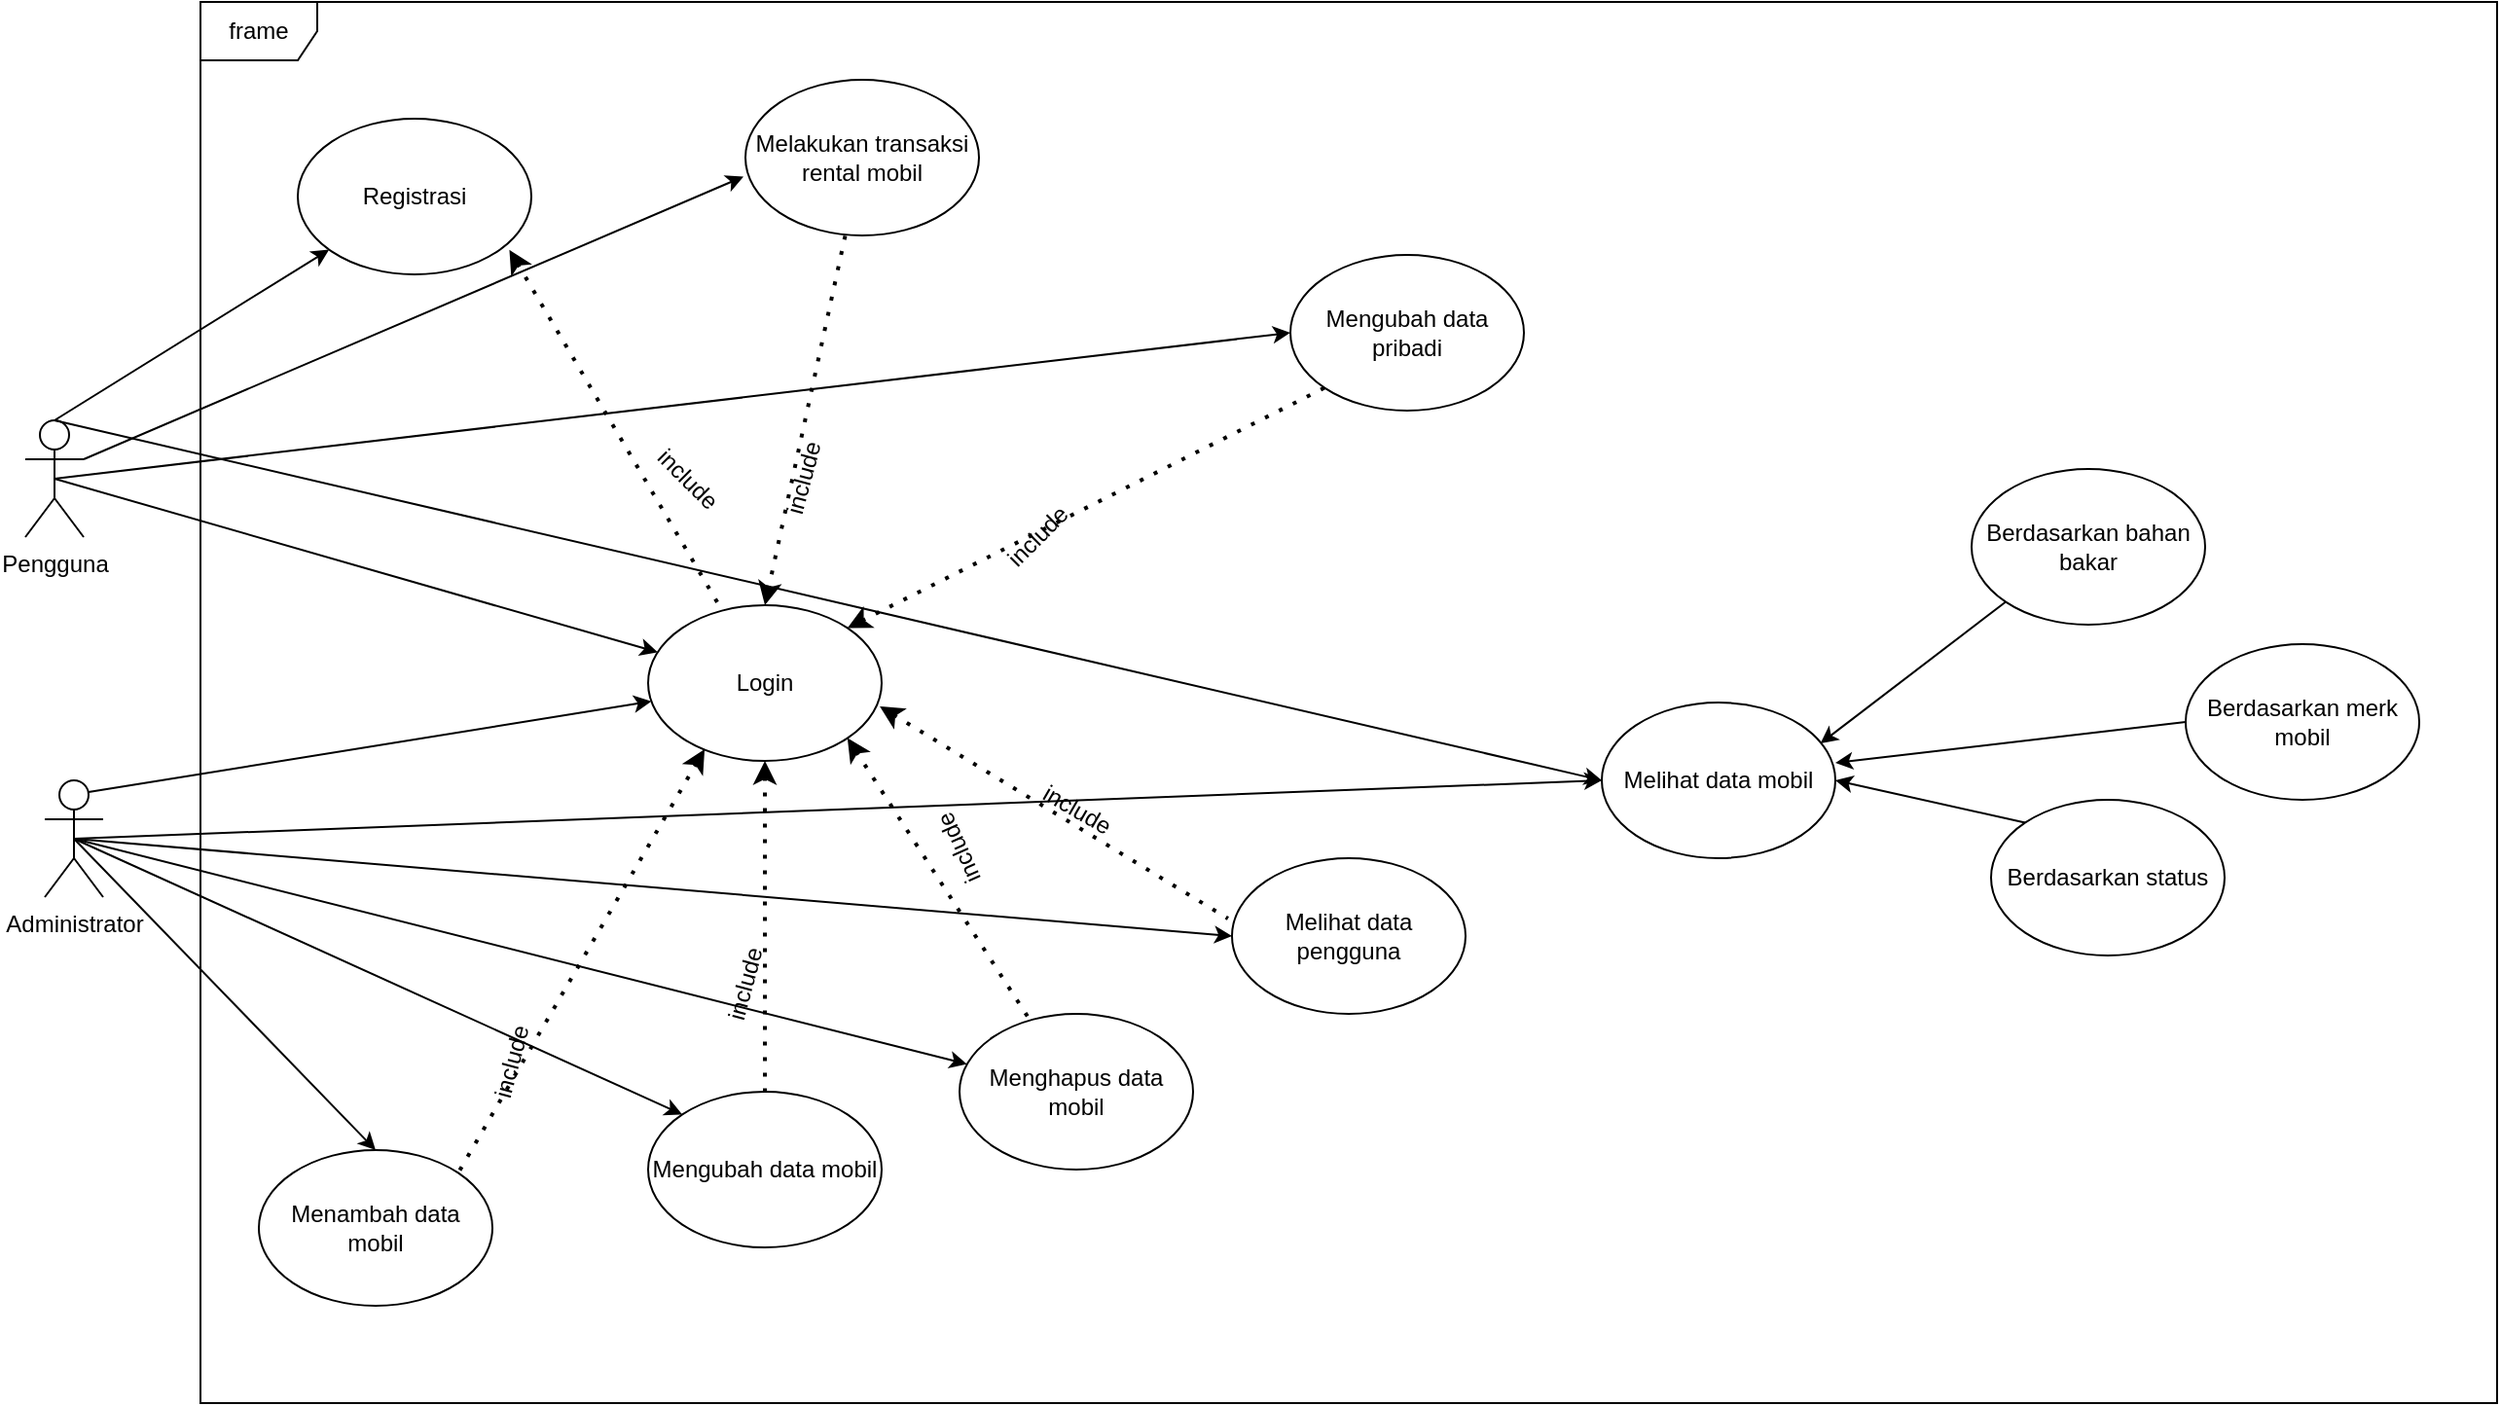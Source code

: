 <mxfile version="20.5.1" type="github">
  <diagram id="B251NugsWzoPd4SDN37e" name="Halaman-1">
    <mxGraphModel dx="1736" dy="2694" grid="1" gridSize="10" guides="1" tooltips="1" connect="1" arrows="1" fold="1" page="1" pageScale="1" pageWidth="2336" pageHeight="1654" math="0" shadow="0">
      <root>
        <mxCell id="0" />
        <mxCell id="1" parent="0" />
        <mxCell id="0clVsL5dOq3qMBQrPElE-1" value="Pengguna" style="shape=umlActor;verticalLabelPosition=bottom;verticalAlign=top;html=1;outlineConnect=0;" vertex="1" parent="1">
          <mxGeometry x="310" y="205" width="30" height="60" as="geometry" />
        </mxCell>
        <mxCell id="0clVsL5dOq3qMBQrPElE-2" value="Administrator" style="shape=umlActor;verticalLabelPosition=bottom;verticalAlign=top;html=1;outlineConnect=0;" vertex="1" parent="1">
          <mxGeometry x="320" y="390" width="30" height="60" as="geometry" />
        </mxCell>
        <mxCell id="0clVsL5dOq3qMBQrPElE-3" value="Login" style="ellipse;whiteSpace=wrap;html=1;" vertex="1" parent="1">
          <mxGeometry x="630" y="300" width="120" height="80" as="geometry" />
        </mxCell>
        <mxCell id="0clVsL5dOq3qMBQrPElE-4" value="Registrasi" style="ellipse;whiteSpace=wrap;html=1;" vertex="1" parent="1">
          <mxGeometry x="450" y="50" width="120" height="80" as="geometry" />
        </mxCell>
        <mxCell id="0clVsL5dOq3qMBQrPElE-5" value="Melakukan transaksi rental mobil" style="ellipse;whiteSpace=wrap;html=1;" vertex="1" parent="1">
          <mxGeometry x="680" y="30" width="120" height="80" as="geometry" />
        </mxCell>
        <mxCell id="0clVsL5dOq3qMBQrPElE-6" value="Mengubah data mobil" style="ellipse;whiteSpace=wrap;html=1;" vertex="1" parent="1">
          <mxGeometry x="630" y="550" width="120" height="80" as="geometry" />
        </mxCell>
        <mxCell id="0clVsL5dOq3qMBQrPElE-7" value="Mengubah data pribadi" style="ellipse;whiteSpace=wrap;html=1;" vertex="1" parent="1">
          <mxGeometry x="960" y="120" width="120" height="80" as="geometry" />
        </mxCell>
        <mxCell id="0clVsL5dOq3qMBQrPElE-8" value="Menambah data mobil" style="ellipse;whiteSpace=wrap;html=1;" vertex="1" parent="1">
          <mxGeometry x="430" y="580" width="120" height="80" as="geometry" />
        </mxCell>
        <mxCell id="0clVsL5dOq3qMBQrPElE-9" value="Melihat data mobil" style="ellipse;whiteSpace=wrap;html=1;" vertex="1" parent="1">
          <mxGeometry x="1120" y="350" width="120" height="80" as="geometry" />
        </mxCell>
        <mxCell id="0clVsL5dOq3qMBQrPElE-10" value="Berdasarkan status" style="ellipse;whiteSpace=wrap;html=1;" vertex="1" parent="1">
          <mxGeometry x="1320" y="400" width="120" height="80" as="geometry" />
        </mxCell>
        <mxCell id="0clVsL5dOq3qMBQrPElE-11" value="Berdasarkan bahan bakar" style="ellipse;whiteSpace=wrap;html=1;" vertex="1" parent="1">
          <mxGeometry x="1310" y="230" width="120" height="80" as="geometry" />
        </mxCell>
        <mxCell id="0clVsL5dOq3qMBQrPElE-12" value="Menghapus data mobil" style="ellipse;whiteSpace=wrap;html=1;" vertex="1" parent="1">
          <mxGeometry x="790" y="510" width="120" height="80" as="geometry" />
        </mxCell>
        <mxCell id="0clVsL5dOq3qMBQrPElE-13" value="Melihat data pengguna" style="ellipse;whiteSpace=wrap;html=1;" vertex="1" parent="1">
          <mxGeometry x="930" y="430" width="120" height="80" as="geometry" />
        </mxCell>
        <mxCell id="0clVsL5dOq3qMBQrPElE-14" value="" style="endArrow=classic;html=1;rounded=0;exitX=0.5;exitY=0.5;exitDx=0;exitDy=0;exitPerimeter=0;" edge="1" parent="1" source="0clVsL5dOq3qMBQrPElE-1" target="0clVsL5dOq3qMBQrPElE-3">
          <mxGeometry width="50" height="50" relative="1" as="geometry">
            <mxPoint x="490" y="260" as="sourcePoint" />
            <mxPoint x="640" y="330" as="targetPoint" />
          </mxGeometry>
        </mxCell>
        <mxCell id="0clVsL5dOq3qMBQrPElE-15" value="" style="endArrow=classic;html=1;rounded=0;exitX=0.75;exitY=0.1;exitDx=0;exitDy=0;exitPerimeter=0;" edge="1" parent="1" source="0clVsL5dOq3qMBQrPElE-2" target="0clVsL5dOq3qMBQrPElE-3">
          <mxGeometry width="50" height="50" relative="1" as="geometry">
            <mxPoint x="420" y="390" as="sourcePoint" />
            <mxPoint x="620" y="400" as="targetPoint" />
          </mxGeometry>
        </mxCell>
        <mxCell id="0clVsL5dOq3qMBQrPElE-16" value="" style="endArrow=classic;html=1;rounded=0;entryX=-0.008;entryY=0.622;entryDx=0;entryDy=0;entryPerimeter=0;exitX=1;exitY=0.333;exitDx=0;exitDy=0;exitPerimeter=0;" edge="1" parent="1" source="0clVsL5dOq3qMBQrPElE-1" target="0clVsL5dOq3qMBQrPElE-5">
          <mxGeometry width="50" height="50" relative="1" as="geometry">
            <mxPoint x="480" y="220" as="sourcePoint" />
            <mxPoint x="670" y="90" as="targetPoint" />
          </mxGeometry>
        </mxCell>
        <mxCell id="0clVsL5dOq3qMBQrPElE-17" value="" style="endArrow=none;dashed=1;html=1;dashPattern=1 3;strokeWidth=2;rounded=0;startArrow=classic;startFill=1;exitX=0.5;exitY=0;exitDx=0;exitDy=0;" edge="1" parent="1" source="0clVsL5dOq3qMBQrPElE-3" target="0clVsL5dOq3qMBQrPElE-5">
          <mxGeometry width="50" height="50" relative="1" as="geometry">
            <mxPoint x="690" y="345" as="sourcePoint" />
            <mxPoint x="720" y="135" as="targetPoint" />
          </mxGeometry>
        </mxCell>
        <mxCell id="0clVsL5dOq3qMBQrPElE-18" value="include" style="text;html=1;resizable=0;autosize=1;align=center;verticalAlign=middle;points=[];fillColor=none;strokeColor=none;rounded=0;rotation=-75;" vertex="1" parent="1">
          <mxGeometry x="680" y="220" width="60" height="30" as="geometry" />
        </mxCell>
        <mxCell id="0clVsL5dOq3qMBQrPElE-19" value="" style="endArrow=classic;html=1;rounded=0;exitX=0.5;exitY=0;exitDx=0;exitDy=0;exitPerimeter=0;" edge="1" parent="1" source="0clVsL5dOq3qMBQrPElE-1" target="0clVsL5dOq3qMBQrPElE-4">
          <mxGeometry width="50" height="50" relative="1" as="geometry">
            <mxPoint x="455" y="260" as="sourcePoint" />
            <mxPoint x="654.524" y="363.907" as="targetPoint" />
          </mxGeometry>
        </mxCell>
        <mxCell id="0clVsL5dOq3qMBQrPElE-20" value="" style="endArrow=none;dashed=1;html=1;dashPattern=1 3;strokeWidth=2;rounded=0;startArrow=classic;startFill=1;exitX=0.906;exitY=0.842;exitDx=0;exitDy=0;exitPerimeter=0;" edge="1" parent="1" source="0clVsL5dOq3qMBQrPElE-4" target="0clVsL5dOq3qMBQrPElE-3">
          <mxGeometry width="50" height="50" relative="1" as="geometry">
            <mxPoint x="710" y="340" as="sourcePoint" />
            <mxPoint x="740" y="130" as="targetPoint" />
          </mxGeometry>
        </mxCell>
        <mxCell id="0clVsL5dOq3qMBQrPElE-21" value="include" style="text;html=1;resizable=0;autosize=1;align=center;verticalAlign=middle;points=[];fillColor=none;strokeColor=none;rounded=0;rotation=45;" vertex="1" parent="1">
          <mxGeometry x="620" y="220" width="60" height="30" as="geometry" />
        </mxCell>
        <mxCell id="0clVsL5dOq3qMBQrPElE-22" value="" style="endArrow=classic;html=1;rounded=0;exitX=0.5;exitY=0.5;exitDx=0;exitDy=0;exitPerimeter=0;entryX=0;entryY=0;entryDx=0;entryDy=0;" edge="1" parent="1" source="0clVsL5dOq3qMBQrPElE-2" target="0clVsL5dOq3qMBQrPElE-6">
          <mxGeometry width="50" height="50" relative="1" as="geometry">
            <mxPoint x="440" y="430" as="sourcePoint" />
            <mxPoint x="641.537" y="398.994" as="targetPoint" />
          </mxGeometry>
        </mxCell>
        <mxCell id="0clVsL5dOq3qMBQrPElE-23" value="" style="endArrow=classic;html=1;rounded=0;entryX=0;entryY=0.5;entryDx=0;entryDy=0;exitX=0.5;exitY=0;exitDx=0;exitDy=0;exitPerimeter=0;" edge="1" parent="1" source="0clVsL5dOq3qMBQrPElE-1" target="0clVsL5dOq3qMBQrPElE-9">
          <mxGeometry width="50" height="50" relative="1" as="geometry">
            <mxPoint x="460" y="230" as="sourcePoint" />
            <mxPoint x="689.04" y="89.76" as="targetPoint" />
          </mxGeometry>
        </mxCell>
        <mxCell id="0clVsL5dOq3qMBQrPElE-24" value="" style="endArrow=classic;html=1;rounded=0;entryX=0.936;entryY=0.263;entryDx=0;entryDy=0;entryPerimeter=0;exitX=0;exitY=1;exitDx=0;exitDy=0;" edge="1" parent="1" source="0clVsL5dOq3qMBQrPElE-11" target="0clVsL5dOq3qMBQrPElE-9">
          <mxGeometry width="50" height="50" relative="1" as="geometry">
            <mxPoint x="470" y="240" as="sourcePoint" />
            <mxPoint x="1130" y="400" as="targetPoint" />
          </mxGeometry>
        </mxCell>
        <mxCell id="0clVsL5dOq3qMBQrPElE-25" value="" style="endArrow=classic;html=1;rounded=0;entryX=1;entryY=0.5;entryDx=0;entryDy=0;exitX=0;exitY=0;exitDx=0;exitDy=0;" edge="1" parent="1" source="0clVsL5dOq3qMBQrPElE-10" target="0clVsL5dOq3qMBQrPElE-9">
          <mxGeometry width="50" height="50" relative="1" as="geometry">
            <mxPoint x="1337.574" y="308.284" as="sourcePoint" />
            <mxPoint x="1242.32" y="381.04" as="targetPoint" />
          </mxGeometry>
        </mxCell>
        <mxCell id="0clVsL5dOq3qMBQrPElE-26" value="" style="endArrow=none;dashed=1;html=1;dashPattern=1 3;strokeWidth=2;rounded=0;startArrow=classic;startFill=1;entryX=0.5;entryY=0;entryDx=0;entryDy=0;exitX=0.5;exitY=1;exitDx=0;exitDy=0;" edge="1" parent="1" source="0clVsL5dOq3qMBQrPElE-3" target="0clVsL5dOq3qMBQrPElE-6">
          <mxGeometry width="50" height="50" relative="1" as="geometry">
            <mxPoint x="680" y="430" as="sourcePoint" />
            <mxPoint x="681.026" y="352.053" as="targetPoint" />
          </mxGeometry>
        </mxCell>
        <mxCell id="0clVsL5dOq3qMBQrPElE-27" value="include" style="text;html=1;resizable=0;autosize=1;align=center;verticalAlign=middle;points=[];fillColor=none;strokeColor=none;rounded=0;rotation=-75;" vertex="1" parent="1">
          <mxGeometry x="650" y="480" width="60" height="30" as="geometry" />
        </mxCell>
        <mxCell id="0clVsL5dOq3qMBQrPElE-29" value="" style="endArrow=classic;html=1;rounded=0;entryX=0;entryY=0.5;entryDx=0;entryDy=0;exitX=0.5;exitY=0.5;exitDx=0;exitDy=0;exitPerimeter=0;" edge="1" parent="1" source="0clVsL5dOq3qMBQrPElE-1" target="0clVsL5dOq3qMBQrPElE-7">
          <mxGeometry width="50" height="50" relative="1" as="geometry">
            <mxPoint x="460" y="230" as="sourcePoint" />
            <mxPoint x="1130" y="400" as="targetPoint" />
          </mxGeometry>
        </mxCell>
        <mxCell id="0clVsL5dOq3qMBQrPElE-30" value="" style="endArrow=none;dashed=1;html=1;dashPattern=1 3;strokeWidth=2;rounded=0;startArrow=classic;startFill=1;exitX=1;exitY=0;exitDx=0;exitDy=0;entryX=0;entryY=1;entryDx=0;entryDy=0;" edge="1" parent="1" source="0clVsL5dOq3qMBQrPElE-3" target="0clVsL5dOq3qMBQrPElE-7">
          <mxGeometry width="50" height="50" relative="1" as="geometry">
            <mxPoint x="568.72" y="127.36" as="sourcePoint" />
            <mxPoint x="681.026" y="352.053" as="targetPoint" />
          </mxGeometry>
        </mxCell>
        <mxCell id="0clVsL5dOq3qMBQrPElE-32" value="include" style="text;html=1;resizable=0;autosize=1;align=center;verticalAlign=middle;points=[];fillColor=none;strokeColor=none;rounded=0;rotation=-45;" vertex="1" parent="1">
          <mxGeometry x="800" y="250" width="60" height="30" as="geometry" />
        </mxCell>
        <mxCell id="0clVsL5dOq3qMBQrPElE-33" value="" style="endArrow=classic;html=1;rounded=0;entryX=0.5;entryY=0;entryDx=0;entryDy=0;exitX=0.5;exitY=0.5;exitDx=0;exitDy=0;exitPerimeter=0;" edge="1" parent="1" source="0clVsL5dOq3qMBQrPElE-2" target="0clVsL5dOq3qMBQrPElE-8">
          <mxGeometry width="50" height="50" relative="1" as="geometry">
            <mxPoint x="420" y="390" as="sourcePoint" />
            <mxPoint x="657.574" y="571.716" as="targetPoint" />
          </mxGeometry>
        </mxCell>
        <mxCell id="0clVsL5dOq3qMBQrPElE-34" value="include" style="text;html=1;resizable=0;autosize=1;align=center;verticalAlign=middle;points=[];fillColor=none;strokeColor=none;rounded=0;rotation=-75;" vertex="1" parent="1">
          <mxGeometry x="530" y="520" width="60" height="30" as="geometry" />
        </mxCell>
        <mxCell id="0clVsL5dOq3qMBQrPElE-35" value="" style="endArrow=none;dashed=1;html=1;dashPattern=1 3;strokeWidth=2;rounded=0;startArrow=classic;startFill=1;entryX=1;entryY=0;entryDx=0;entryDy=0;exitX=0.242;exitY=0.925;exitDx=0;exitDy=0;exitPerimeter=0;" edge="1" parent="1" source="0clVsL5dOq3qMBQrPElE-3" target="0clVsL5dOq3qMBQrPElE-8">
          <mxGeometry width="50" height="50" relative="1" as="geometry">
            <mxPoint x="700" y="430" as="sourcePoint" />
            <mxPoint x="700" y="560" as="targetPoint" />
          </mxGeometry>
        </mxCell>
        <mxCell id="0clVsL5dOq3qMBQrPElE-36" value="Berdasarkan merk mobil" style="ellipse;whiteSpace=wrap;html=1;" vertex="1" parent="1">
          <mxGeometry x="1420" y="320" width="120" height="80" as="geometry" />
        </mxCell>
        <mxCell id="0clVsL5dOq3qMBQrPElE-37" value="" style="endArrow=classic;html=1;rounded=0;exitX=0;exitY=0.5;exitDx=0;exitDy=0;" edge="1" parent="1" source="0clVsL5dOq3qMBQrPElE-36">
          <mxGeometry width="50" height="50" relative="1" as="geometry">
            <mxPoint x="1337.574" y="308.284" as="sourcePoint" />
            <mxPoint x="1240" y="381" as="targetPoint" />
          </mxGeometry>
        </mxCell>
        <mxCell id="0clVsL5dOq3qMBQrPElE-38" value="" style="endArrow=classic;html=1;rounded=0;exitX=0.5;exitY=0.5;exitDx=0;exitDy=0;exitPerimeter=0;" edge="1" parent="1" source="0clVsL5dOq3qMBQrPElE-2" target="0clVsL5dOq3qMBQrPElE-12">
          <mxGeometry width="50" height="50" relative="1" as="geometry">
            <mxPoint x="425" y="400" as="sourcePoint" />
            <mxPoint x="657.574" y="571.716" as="targetPoint" />
          </mxGeometry>
        </mxCell>
        <mxCell id="0clVsL5dOq3qMBQrPElE-39" value="include" style="text;html=1;resizable=0;autosize=1;align=center;verticalAlign=middle;points=[];fillColor=none;strokeColor=none;rounded=0;rotation=-114;" vertex="1" parent="1">
          <mxGeometry x="760" y="410" width="60" height="30" as="geometry" />
        </mxCell>
        <mxCell id="0clVsL5dOq3qMBQrPElE-40" value="" style="endArrow=none;dashed=1;html=1;dashPattern=1 3;strokeWidth=2;rounded=0;startArrow=classic;startFill=1;exitX=1;exitY=1;exitDx=0;exitDy=0;" edge="1" parent="1" source="0clVsL5dOq3qMBQrPElE-3" target="0clVsL5dOq3qMBQrPElE-12">
          <mxGeometry width="50" height="50" relative="1" as="geometry">
            <mxPoint x="700" y="430" as="sourcePoint" />
            <mxPoint x="700" y="560" as="targetPoint" />
          </mxGeometry>
        </mxCell>
        <mxCell id="0clVsL5dOq3qMBQrPElE-43" value="" style="endArrow=none;dashed=1;html=1;dashPattern=1 3;strokeWidth=2;rounded=0;startArrow=classic;startFill=1;exitX=0.992;exitY=0.65;exitDx=0;exitDy=0;entryX=-0.017;entryY=0.388;entryDx=0;entryDy=0;entryPerimeter=0;exitPerimeter=0;" edge="1" parent="1" source="0clVsL5dOq3qMBQrPElE-3" target="0clVsL5dOq3qMBQrPElE-13">
          <mxGeometry width="50" height="50" relative="1" as="geometry">
            <mxPoint x="742.426" y="418.284" as="sourcePoint" />
            <mxPoint x="830.956" y="524.999" as="targetPoint" />
          </mxGeometry>
        </mxCell>
        <mxCell id="0clVsL5dOq3qMBQrPElE-44" value="include" style="text;html=1;resizable=0;autosize=1;align=center;verticalAlign=middle;points=[];fillColor=none;strokeColor=none;rounded=0;rotation=30;" vertex="1" parent="1">
          <mxGeometry x="820" y="390" width="60" height="30" as="geometry" />
        </mxCell>
        <mxCell id="0clVsL5dOq3qMBQrPElE-45" value="" style="endArrow=classic;html=1;rounded=0;exitX=0.5;exitY=0.5;exitDx=0;exitDy=0;exitPerimeter=0;entryX=0;entryY=0.5;entryDx=0;entryDy=0;" edge="1" parent="1" source="0clVsL5dOq3qMBQrPElE-2" target="0clVsL5dOq3qMBQrPElE-13">
          <mxGeometry width="50" height="50" relative="1" as="geometry">
            <mxPoint x="425" y="400" as="sourcePoint" />
            <mxPoint x="807.465" y="540.677" as="targetPoint" />
          </mxGeometry>
        </mxCell>
        <mxCell id="0clVsL5dOq3qMBQrPElE-46" value="" style="endArrow=classic;html=1;rounded=0;exitX=0.5;exitY=0.5;exitDx=0;exitDy=0;exitPerimeter=0;entryX=0;entryY=0.5;entryDx=0;entryDy=0;" edge="1" parent="1" source="0clVsL5dOq3qMBQrPElE-2" target="0clVsL5dOq3qMBQrPElE-9">
          <mxGeometry width="50" height="50" relative="1" as="geometry">
            <mxPoint x="425" y="400" as="sourcePoint" />
            <mxPoint x="940" y="480" as="targetPoint" />
          </mxGeometry>
        </mxCell>
        <mxCell id="0clVsL5dOq3qMBQrPElE-50" value="frame" style="shape=umlFrame;whiteSpace=wrap;html=1;" vertex="1" parent="1">
          <mxGeometry x="400" y="-10" width="1180" height="720" as="geometry" />
        </mxCell>
      </root>
    </mxGraphModel>
  </diagram>
</mxfile>
